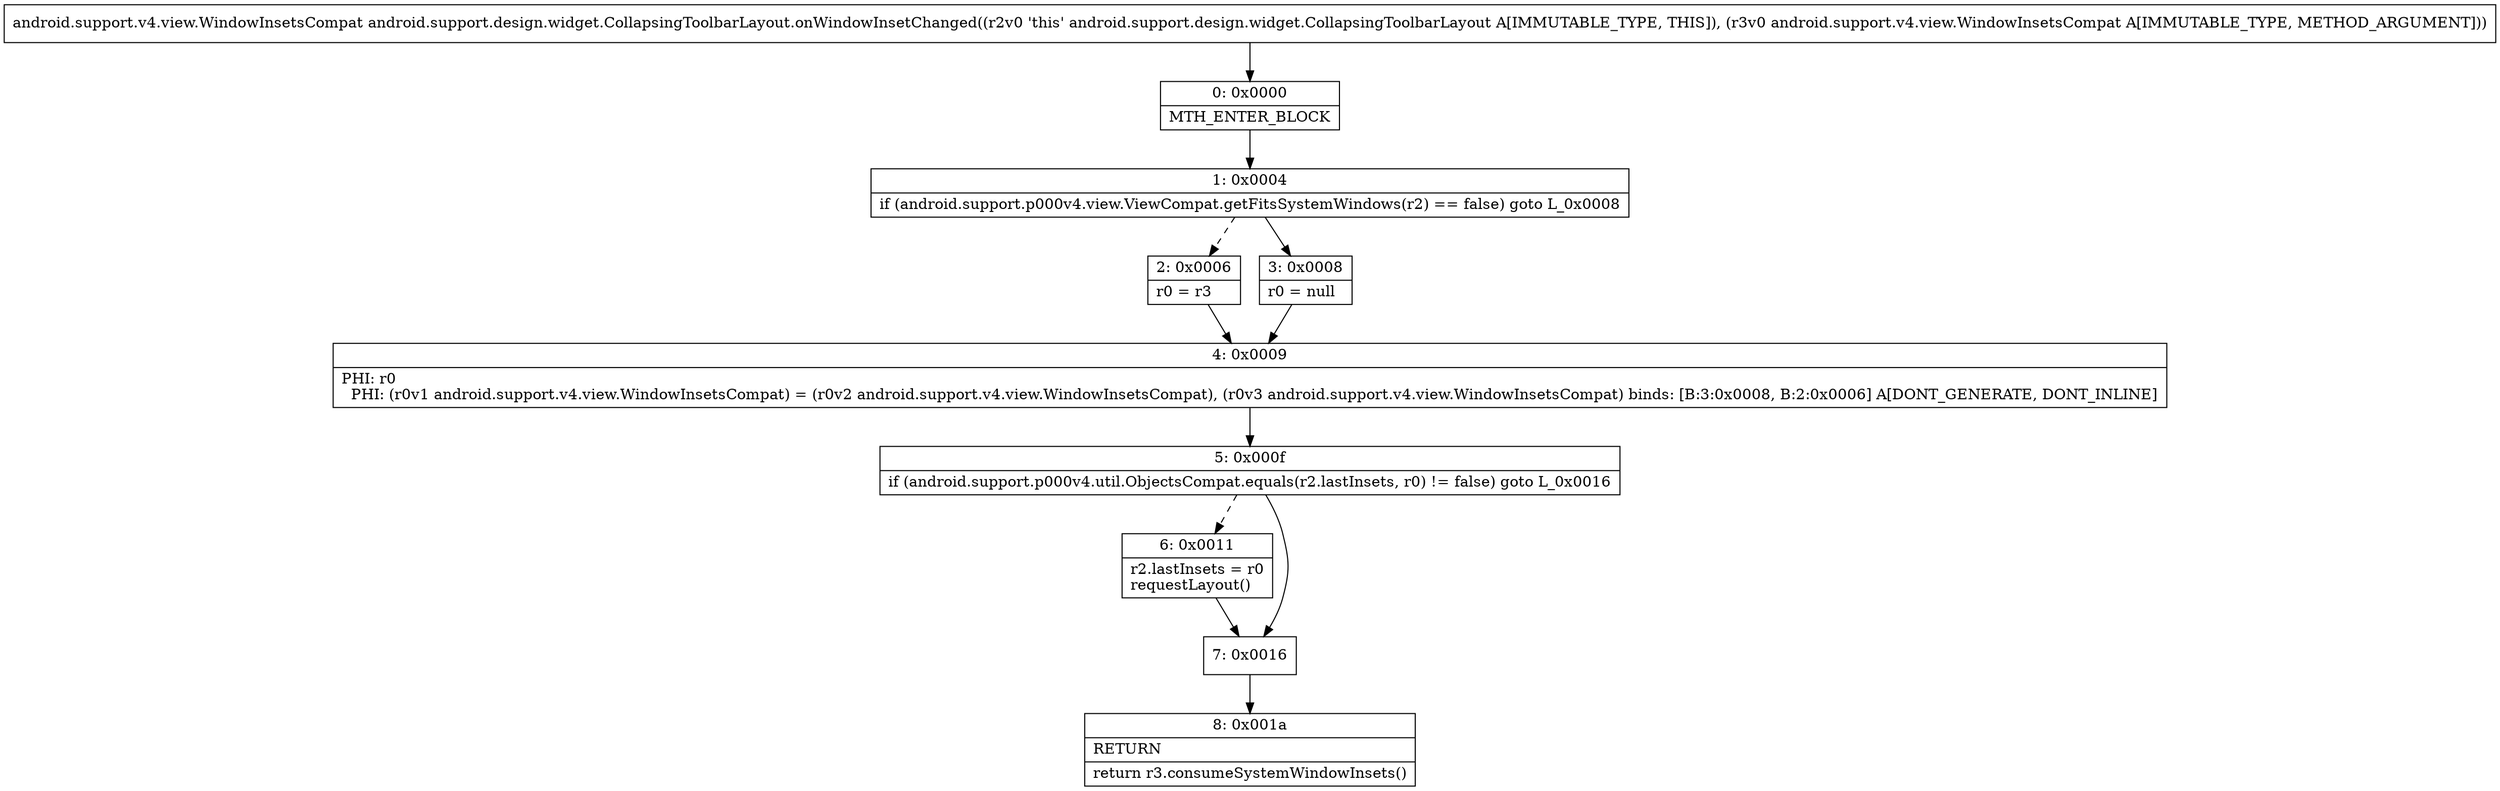 digraph "CFG forandroid.support.design.widget.CollapsingToolbarLayout.onWindowInsetChanged(Landroid\/support\/v4\/view\/WindowInsetsCompat;)Landroid\/support\/v4\/view\/WindowInsetsCompat;" {
Node_0 [shape=record,label="{0\:\ 0x0000|MTH_ENTER_BLOCK\l}"];
Node_1 [shape=record,label="{1\:\ 0x0004|if (android.support.p000v4.view.ViewCompat.getFitsSystemWindows(r2) == false) goto L_0x0008\l}"];
Node_2 [shape=record,label="{2\:\ 0x0006|r0 = r3\l}"];
Node_3 [shape=record,label="{3\:\ 0x0008|r0 = null\l}"];
Node_4 [shape=record,label="{4\:\ 0x0009|PHI: r0 \l  PHI: (r0v1 android.support.v4.view.WindowInsetsCompat) = (r0v2 android.support.v4.view.WindowInsetsCompat), (r0v3 android.support.v4.view.WindowInsetsCompat) binds: [B:3:0x0008, B:2:0x0006] A[DONT_GENERATE, DONT_INLINE]\l}"];
Node_5 [shape=record,label="{5\:\ 0x000f|if (android.support.p000v4.util.ObjectsCompat.equals(r2.lastInsets, r0) != false) goto L_0x0016\l}"];
Node_6 [shape=record,label="{6\:\ 0x0011|r2.lastInsets = r0\lrequestLayout()\l}"];
Node_7 [shape=record,label="{7\:\ 0x0016}"];
Node_8 [shape=record,label="{8\:\ 0x001a|RETURN\l|return r3.consumeSystemWindowInsets()\l}"];
MethodNode[shape=record,label="{android.support.v4.view.WindowInsetsCompat android.support.design.widget.CollapsingToolbarLayout.onWindowInsetChanged((r2v0 'this' android.support.design.widget.CollapsingToolbarLayout A[IMMUTABLE_TYPE, THIS]), (r3v0 android.support.v4.view.WindowInsetsCompat A[IMMUTABLE_TYPE, METHOD_ARGUMENT])) }"];
MethodNode -> Node_0;
Node_0 -> Node_1;
Node_1 -> Node_2[style=dashed];
Node_1 -> Node_3;
Node_2 -> Node_4;
Node_3 -> Node_4;
Node_4 -> Node_5;
Node_5 -> Node_6[style=dashed];
Node_5 -> Node_7;
Node_6 -> Node_7;
Node_7 -> Node_8;
}

